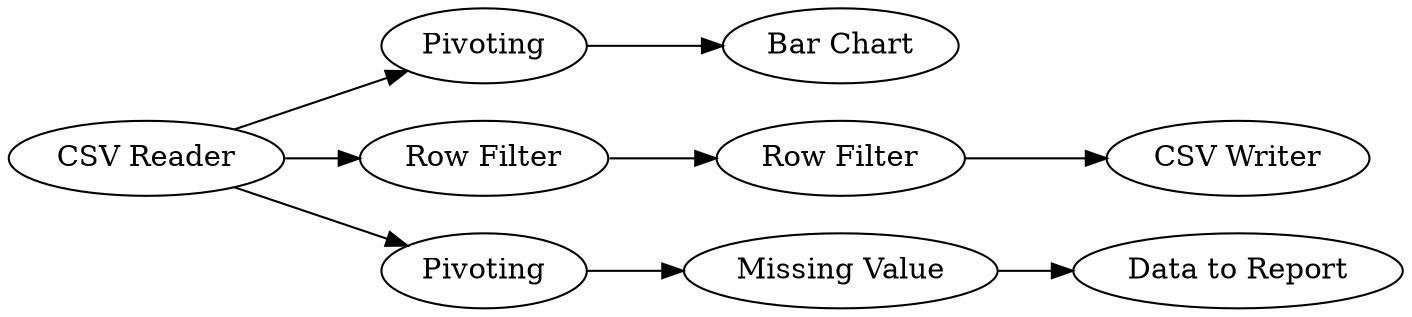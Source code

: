 digraph {
	12 -> 13
	7 -> 8
	1 -> 12
	1 -> 6
	1 -> 9
	9 -> 10
	6 -> 7
	10 -> 11
	13 [label="Bar Chart"]
	1 [label="CSV Reader"]
	7 [label="Row Filter"]
	9 [label=Pivoting]
	11 [label="Data to Report"]
	10 [label="Missing Value"]
	6 [label="Row Filter"]
	8 [label="CSV Writer"]
	12 [label=Pivoting]
	rankdir=LR
}
